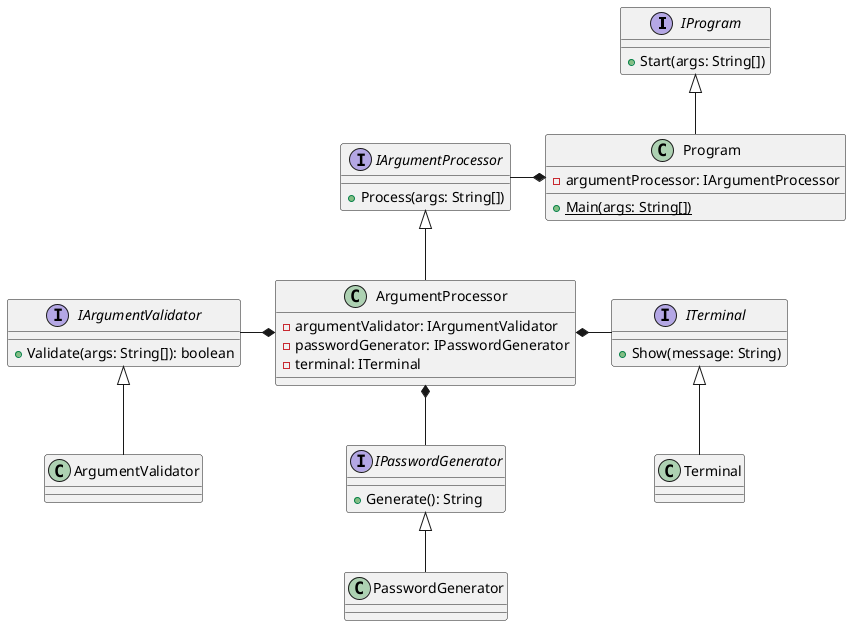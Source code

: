 @startuml Class
'https://plantuml.com/class-diagram

interface IProgram {
    + Start(args: String[])
}

class Program {
    - argumentProcessor: IArgumentProcessor
    + {static} Main(args: String[])
}

interface IArgumentValidator {
    + Validate(args: String[]): boolean
}

class ArgumentValidator {
}

interface IArgumentProcessor {
    + Process(args: String[])
}

class ArgumentProcessor {
    - argumentValidator: IArgumentValidator
    - passwordGenerator: IPasswordGenerator
    - terminal: ITerminal
}

interface ITerminal {
    + Show(message: String)
}

class Terminal {
}

interface IPasswordGenerator {
    + Generate(): String
}

class PasswordGenerator {
}

IArgumentValidator <|-- ArgumentValidator
IArgumentProcessor <|-- ArgumentProcessor
ITerminal <|-- Terminal
IPasswordGenerator <|-- PasswordGenerator
IProgram <|-- Program

Program *--l IArgumentProcessor

ArgumentProcessor *--l IArgumentValidator
ArgumentProcessor *--d IPasswordGenerator
ArgumentProcessor *--r ITerminal
@enduml